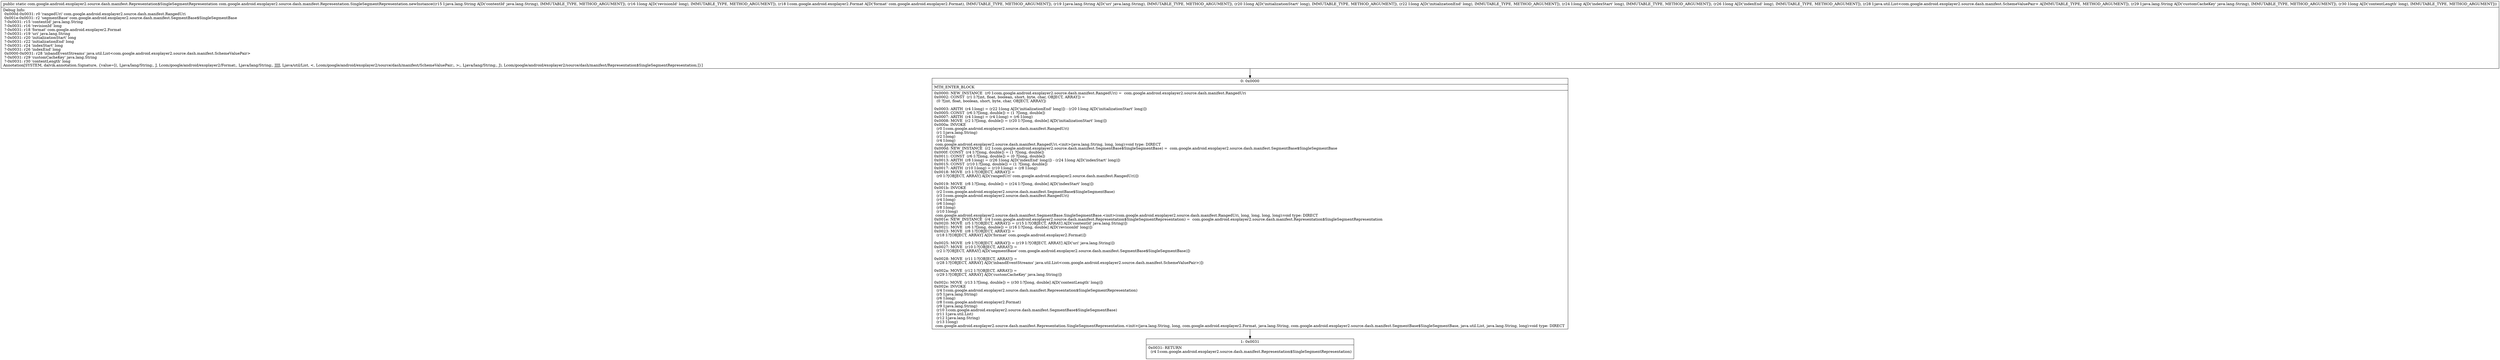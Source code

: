 digraph "CFG forcom.google.android.exoplayer2.source.dash.manifest.Representation.SingleSegmentRepresentation.newInstance(Ljava\/lang\/String;JLcom\/google\/android\/exoplayer2\/Format;Ljava\/lang\/String;JJJJLjava\/util\/List;Ljava\/lang\/String;J)Lcom\/google\/android\/exoplayer2\/source\/dash\/manifest\/Representation$SingleSegmentRepresentation;" {
Node_0 [shape=record,label="{0\:\ 0x0000|MTH_ENTER_BLOCK\l|0x0000: NEW_INSTANCE  (r0 I:com.google.android.exoplayer2.source.dash.manifest.RangedUri) =  com.google.android.exoplayer2.source.dash.manifest.RangedUri \l0x0002: CONST  (r1 I:?[int, float, boolean, short, byte, char, OBJECT, ARRAY]) = \l  (0 ?[int, float, boolean, short, byte, char, OBJECT, ARRAY])\l \l0x0003: ARITH  (r4 I:long) = (r22 I:long A[D('initializationEnd' long)]) \- (r20 I:long A[D('initializationStart' long)]) \l0x0005: CONST  (r6 I:?[long, double]) = (1 ?[long, double]) \l0x0007: ARITH  (r4 I:long) = (r4 I:long) + (r6 I:long) \l0x0008: MOVE  (r2 I:?[long, double]) = (r20 I:?[long, double] A[D('initializationStart' long)]) \l0x000a: INVOKE  \l  (r0 I:com.google.android.exoplayer2.source.dash.manifest.RangedUri)\l  (r1 I:java.lang.String)\l  (r2 I:long)\l  (r4 I:long)\l com.google.android.exoplayer2.source.dash.manifest.RangedUri.\<init\>(java.lang.String, long, long):void type: DIRECT \l0x000d: NEW_INSTANCE  (r2 I:com.google.android.exoplayer2.source.dash.manifest.SegmentBase$SingleSegmentBase) =  com.google.android.exoplayer2.source.dash.manifest.SegmentBase$SingleSegmentBase \l0x000f: CONST  (r4 I:?[long, double]) = (1 ?[long, double]) \l0x0011: CONST  (r6 I:?[long, double]) = (0 ?[long, double]) \l0x0013: ARITH  (r8 I:long) = (r26 I:long A[D('indexEnd' long)]) \- (r24 I:long A[D('indexStart' long)]) \l0x0015: CONST  (r10 I:?[long, double]) = (1 ?[long, double]) \l0x0017: ARITH  (r10 I:long) = (r10 I:long) + (r8 I:long) \l0x0018: MOVE  (r3 I:?[OBJECT, ARRAY]) = \l  (r0 I:?[OBJECT, ARRAY] A[D('rangedUri' com.google.android.exoplayer2.source.dash.manifest.RangedUri)])\l \l0x0019: MOVE  (r8 I:?[long, double]) = (r24 I:?[long, double] A[D('indexStart' long)]) \l0x001b: INVOKE  \l  (r2 I:com.google.android.exoplayer2.source.dash.manifest.SegmentBase$SingleSegmentBase)\l  (r3 I:com.google.android.exoplayer2.source.dash.manifest.RangedUri)\l  (r4 I:long)\l  (r6 I:long)\l  (r8 I:long)\l  (r10 I:long)\l com.google.android.exoplayer2.source.dash.manifest.SegmentBase.SingleSegmentBase.\<init\>(com.google.android.exoplayer2.source.dash.manifest.RangedUri, long, long, long, long):void type: DIRECT \l0x001e: NEW_INSTANCE  (r4 I:com.google.android.exoplayer2.source.dash.manifest.Representation$SingleSegmentRepresentation) =  com.google.android.exoplayer2.source.dash.manifest.Representation$SingleSegmentRepresentation \l0x0020: MOVE  (r5 I:?[OBJECT, ARRAY]) = (r15 I:?[OBJECT, ARRAY] A[D('contentId' java.lang.String)]) \l0x0021: MOVE  (r6 I:?[long, double]) = (r16 I:?[long, double] A[D('revisionId' long)]) \l0x0023: MOVE  (r8 I:?[OBJECT, ARRAY]) = \l  (r18 I:?[OBJECT, ARRAY] A[D('format' com.google.android.exoplayer2.Format)])\l \l0x0025: MOVE  (r9 I:?[OBJECT, ARRAY]) = (r19 I:?[OBJECT, ARRAY] A[D('uri' java.lang.String)]) \l0x0027: MOVE  (r10 I:?[OBJECT, ARRAY]) = \l  (r2 I:?[OBJECT, ARRAY] A[D('segmentBase' com.google.android.exoplayer2.source.dash.manifest.SegmentBase$SingleSegmentBase)])\l \l0x0028: MOVE  (r11 I:?[OBJECT, ARRAY]) = \l  (r28 I:?[OBJECT, ARRAY] A[D('inbandEventStreams' java.util.List\<com.google.android.exoplayer2.source.dash.manifest.SchemeValuePair\>)])\l \l0x002a: MOVE  (r12 I:?[OBJECT, ARRAY]) = \l  (r29 I:?[OBJECT, ARRAY] A[D('customCacheKey' java.lang.String)])\l \l0x002c: MOVE  (r13 I:?[long, double]) = (r30 I:?[long, double] A[D('contentLength' long)]) \l0x002e: INVOKE  \l  (r4 I:com.google.android.exoplayer2.source.dash.manifest.Representation$SingleSegmentRepresentation)\l  (r5 I:java.lang.String)\l  (r6 I:long)\l  (r8 I:com.google.android.exoplayer2.Format)\l  (r9 I:java.lang.String)\l  (r10 I:com.google.android.exoplayer2.source.dash.manifest.SegmentBase$SingleSegmentBase)\l  (r11 I:java.util.List)\l  (r12 I:java.lang.String)\l  (r13 I:long)\l com.google.android.exoplayer2.source.dash.manifest.Representation.SingleSegmentRepresentation.\<init\>(java.lang.String, long, com.google.android.exoplayer2.Format, java.lang.String, com.google.android.exoplayer2.source.dash.manifest.SegmentBase$SingleSegmentBase, java.util.List, java.lang.String, long):void type: DIRECT \l}"];
Node_1 [shape=record,label="{1\:\ 0x0031|0x0031: RETURN  \l  (r4 I:com.google.android.exoplayer2.source.dash.manifest.Representation$SingleSegmentRepresentation)\l \l}"];
MethodNode[shape=record,label="{public static com.google.android.exoplayer2.source.dash.manifest.Representation$SingleSegmentRepresentation com.google.android.exoplayer2.source.dash.manifest.Representation.SingleSegmentRepresentation.newInstance((r15 I:java.lang.String A[D('contentId' java.lang.String), IMMUTABLE_TYPE, METHOD_ARGUMENT]), (r16 I:long A[D('revisionId' long), IMMUTABLE_TYPE, METHOD_ARGUMENT]), (r18 I:com.google.android.exoplayer2.Format A[D('format' com.google.android.exoplayer2.Format), IMMUTABLE_TYPE, METHOD_ARGUMENT]), (r19 I:java.lang.String A[D('uri' java.lang.String), IMMUTABLE_TYPE, METHOD_ARGUMENT]), (r20 I:long A[D('initializationStart' long), IMMUTABLE_TYPE, METHOD_ARGUMENT]), (r22 I:long A[D('initializationEnd' long), IMMUTABLE_TYPE, METHOD_ARGUMENT]), (r24 I:long A[D('indexStart' long), IMMUTABLE_TYPE, METHOD_ARGUMENT]), (r26 I:long A[D('indexEnd' long), IMMUTABLE_TYPE, METHOD_ARGUMENT]), (r28 I:java.util.List\<com.google.android.exoplayer2.source.dash.manifest.SchemeValuePair\> A[IMMUTABLE_TYPE, METHOD_ARGUMENT]), (r29 I:java.lang.String A[D('customCacheKey' java.lang.String), IMMUTABLE_TYPE, METHOD_ARGUMENT]), (r30 I:long A[D('contentLength' long), IMMUTABLE_TYPE, METHOD_ARGUMENT]))  | Debug Info:\l  0x000d\-0x0031: r0 'rangedUri' com.google.android.exoplayer2.source.dash.manifest.RangedUri\l  0x001e\-0x0031: r2 'segmentBase' com.google.android.exoplayer2.source.dash.manifest.SegmentBase$SingleSegmentBase\l  ?\-0x0031: r15 'contentId' java.lang.String\l  ?\-0x0031: r16 'revisionId' long\l  ?\-0x0031: r18 'format' com.google.android.exoplayer2.Format\l  ?\-0x0031: r19 'uri' java.lang.String\l  ?\-0x0031: r20 'initializationStart' long\l  ?\-0x0031: r22 'initializationEnd' long\l  ?\-0x0031: r24 'indexStart' long\l  ?\-0x0031: r26 'indexEnd' long\l  0x0000\-0x0031: r28 'inbandEventStreams' java.util.List\<com.google.android.exoplayer2.source.dash.manifest.SchemeValuePair\>\l  ?\-0x0031: r29 'customCacheKey' java.lang.String\l  ?\-0x0031: r30 'contentLength' long\lAnnotation[SYSTEM, dalvik.annotation.Signature, \{value=[(, Ljava\/lang\/String;, J, Lcom\/google\/android\/exoplayer2\/Format;, Ljava\/lang\/String;, JJJJ, Ljava\/util\/List, \<, Lcom\/google\/android\/exoplayer2\/source\/dash\/manifest\/SchemeValuePair;, \>;, Ljava\/lang\/String;, J), Lcom\/google\/android\/exoplayer2\/source\/dash\/manifest\/Representation$SingleSegmentRepresentation;]\}]\l}"];
MethodNode -> Node_0;
Node_0 -> Node_1;
}

